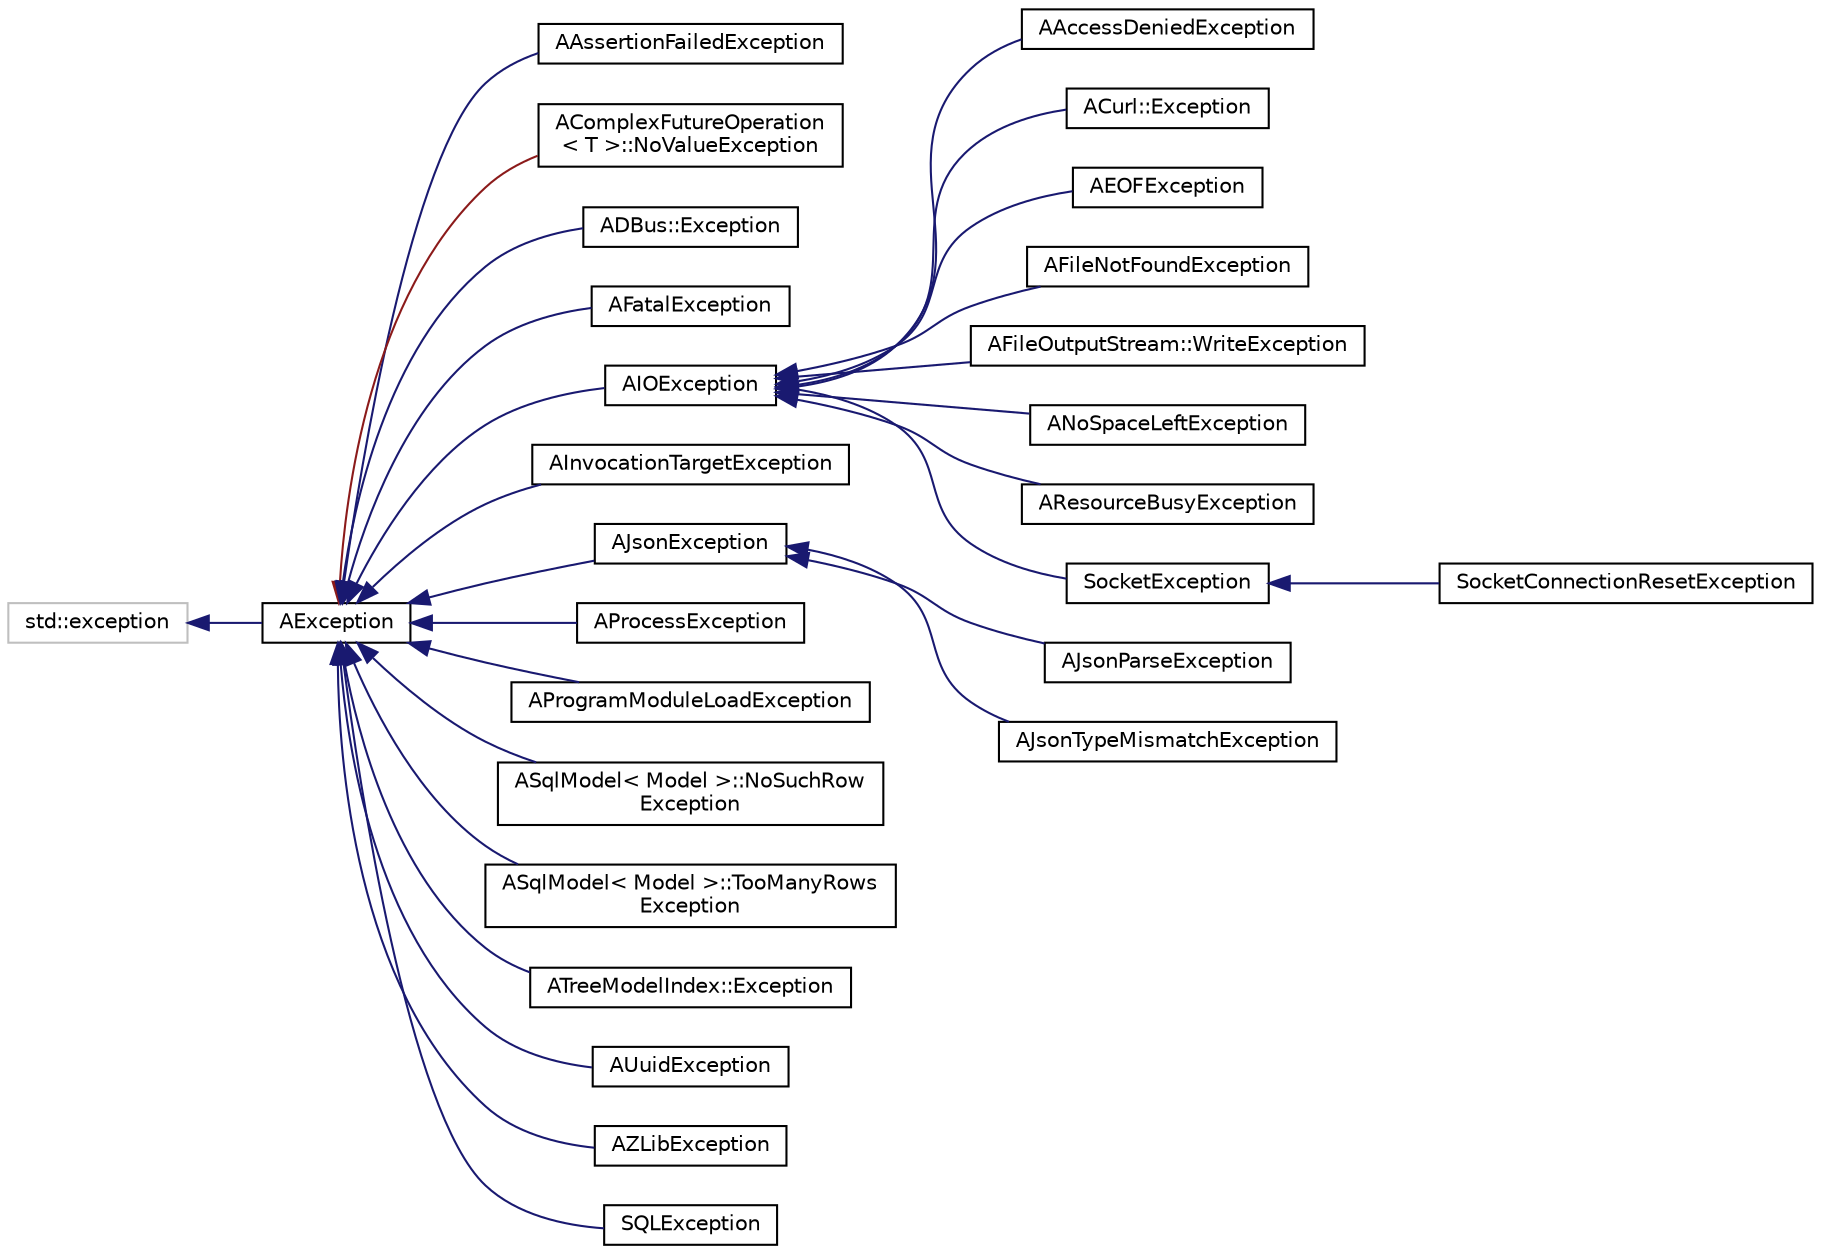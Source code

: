 digraph "Graphical Class Hierarchy"
{
 // LATEX_PDF_SIZE
  edge [fontname="Helvetica",fontsize="10",labelfontname="Helvetica",labelfontsize="10"];
  node [fontname="Helvetica",fontsize="10",shape=record];
  rankdir="LR";
  Node565 [label="std::exception",height=0.2,width=0.4,color="grey75", fillcolor="white", style="filled",tooltip=" "];
  Node565 -> Node0 [dir="back",color="midnightblue",fontsize="10",style="solid",fontname="Helvetica"];
  Node0 [label="AException",height=0.2,width=0.4,color="black", fillcolor="white", style="filled",URL="$classAException.html",tooltip="Abstract AUI exception."];
  Node0 -> Node1 [dir="back",color="midnightblue",fontsize="10",style="solid",fontname="Helvetica"];
  Node1 [label="AAssertionFailedException",height=0.2,width=0.4,color="black", fillcolor="white", style="filled",URL="$classAAssertionFailedException.html",tooltip=" "];
  Node0 -> Node2 [dir="back",color="firebrick4",fontsize="10",style="solid",fontname="Helvetica"];
  Node2 [label="AComplexFutureOperation\l\< T \>::NoValueException",height=0.2,width=0.4,color="black", fillcolor="white", style="filled",URL="$classAComplexFutureOperation_1_1NoValueException.html",tooltip=" "];
  Node0 -> Node3 [dir="back",color="midnightblue",fontsize="10",style="solid",fontname="Helvetica"];
  Node3 [label="ADBus::Exception",height=0.2,width=0.4,color="black", fillcolor="white", style="filled",URL="$classADBus_1_1Exception.html",tooltip="Exception thrown on dbus errors."];
  Node0 -> Node4 [dir="back",color="midnightblue",fontsize="10",style="solid",fontname="Helvetica"];
  Node4 [label="AFatalException",height=0.2,width=0.4,color="black", fillcolor="white", style="filled",URL="$classAFatalException.html",tooltip="An exception that thrown when non-c++ unhandled error occurs (i.e. access violation)."];
  Node0 -> Node5 [dir="back",color="midnightblue",fontsize="10",style="solid",fontname="Helvetica"];
  Node5 [label="AIOException",height=0.2,width=0.4,color="black", fillcolor="white", style="filled",URL="$classAIOException.html",tooltip="Exception caused by input/output stream."];
  Node5 -> Node6 [dir="back",color="midnightblue",fontsize="10",style="solid",fontname="Helvetica"];
  Node6 [label="AAccessDeniedException",height=0.2,width=0.4,color="black", fillcolor="white", style="filled",URL="$classAAccessDeniedException.html",tooltip=" "];
  Node5 -> Node7 [dir="back",color="midnightblue",fontsize="10",style="solid",fontname="Helvetica"];
  Node7 [label="ACurl::Exception",height=0.2,width=0.4,color="black", fillcolor="white", style="filled",URL="$classACurl_1_1Exception.html",tooltip=" "];
  Node5 -> Node8 [dir="back",color="midnightblue",fontsize="10",style="solid",fontname="Helvetica"];
  Node8 [label="AEOFException",height=0.2,width=0.4,color="black", fillcolor="white", style="filled",URL="$classAEOFException.html",tooltip="Thrown when stream has reached end (end of file)."];
  Node5 -> Node9 [dir="back",color="midnightblue",fontsize="10",style="solid",fontname="Helvetica"];
  Node9 [label="AFileNotFoundException",height=0.2,width=0.4,color="black", fillcolor="white", style="filled",URL="$classAFileNotFoundException.html",tooltip=" "];
  Node5 -> Node10 [dir="back",color="midnightblue",fontsize="10",style="solid",fontname="Helvetica"];
  Node10 [label="AFileOutputStream::WriteException",height=0.2,width=0.4,color="black", fillcolor="white", style="filled",URL="$classAFileOutputStream_1_1WriteException.html",tooltip=" "];
  Node5 -> Node11 [dir="back",color="midnightblue",fontsize="10",style="solid",fontname="Helvetica"];
  Node11 [label="ANoSpaceLeftException",height=0.2,width=0.4,color="black", fillcolor="white", style="filled",URL="$classANoSpaceLeftException.html",tooltip=" "];
  Node5 -> Node12 [dir="back",color="midnightblue",fontsize="10",style="solid",fontname="Helvetica"];
  Node12 [label="AResourceBusyException",height=0.2,width=0.4,color="black", fillcolor="white", style="filled",URL="$classAResourceBusyException.html",tooltip=" "];
  Node5 -> Node13 [dir="back",color="midnightblue",fontsize="10",style="solid",fontname="Helvetica"];
  Node13 [label="SocketException",height=0.2,width=0.4,color="black", fillcolor="white", style="filled",URL="$classSocketException.html",tooltip=" "];
  Node13 -> Node14 [dir="back",color="midnightblue",fontsize="10",style="solid",fontname="Helvetica"];
  Node14 [label="SocketConnectionResetException",height=0.2,width=0.4,color="black", fillcolor="white", style="filled",URL="$classSocketConnectionResetException.html",tooltip=" "];
  Node0 -> Node15 [dir="back",color="midnightblue",fontsize="10",style="solid",fontname="Helvetica"];
  Node15 [label="AInvocationTargetException",height=0.2,width=0.4,color="black", fillcolor="white", style="filled",URL="$classAInvocationTargetException.html",tooltip=" "];
  Node0 -> Node16 [dir="back",color="midnightblue",fontsize="10",style="solid",fontname="Helvetica"];
  Node16 [label="AJsonException",height=0.2,width=0.4,color="black", fillcolor="white", style="filled",URL="$classAJsonException.html",tooltip=" "];
  Node16 -> Node17 [dir="back",color="midnightblue",fontsize="10",style="solid",fontname="Helvetica"];
  Node17 [label="AJsonParseException",height=0.2,width=0.4,color="black", fillcolor="white", style="filled",URL="$classAJsonParseException.html",tooltip=" "];
  Node16 -> Node18 [dir="back",color="midnightblue",fontsize="10",style="solid",fontname="Helvetica"];
  Node18 [label="AJsonTypeMismatchException",height=0.2,width=0.4,color="black", fillcolor="white", style="filled",URL="$classAJsonTypeMismatchException.html",tooltip=" "];
  Node0 -> Node19 [dir="back",color="midnightblue",fontsize="10",style="solid",fontname="Helvetica"];
  Node19 [label="AProcessException",height=0.2,width=0.4,color="black", fillcolor="white", style="filled",URL="$classAProcessException.html",tooltip=" "];
  Node0 -> Node20 [dir="back",color="midnightblue",fontsize="10",style="solid",fontname="Helvetica"];
  Node20 [label="AProgramModuleLoadException",height=0.2,width=0.4,color="black", fillcolor="white", style="filled",URL="$classAProgramModuleLoadException.html",tooltip=" "];
  Node0 -> Node21 [dir="back",color="midnightblue",fontsize="10",style="solid",fontname="Helvetica"];
  Node21 [label="ASqlModel\< Model \>::NoSuchRow\lException",height=0.2,width=0.4,color="black", fillcolor="white", style="filled",URL="$classASqlModel_1_1NoSuchRowException.html",tooltip="Thrown when a single row is expected to be received, but the database did not return any rows."];
  Node0 -> Node22 [dir="back",color="midnightblue",fontsize="10",style="solid",fontname="Helvetica"];
  Node22 [label="ASqlModel\< Model \>::TooManyRows\lException",height=0.2,width=0.4,color="black", fillcolor="white", style="filled",URL="$classASqlModel_1_1TooManyRowsException.html",tooltip="Thrown when one row is expected to be received, but the database returned more than one row."];
  Node0 -> Node23 [dir="back",color="midnightblue",fontsize="10",style="solid",fontname="Helvetica"];
  Node23 [label="ATreeModelIndex::Exception",height=0.2,width=0.4,color="black", fillcolor="white", style="filled",URL="$classATreeModelIndex_1_1Exception.html",tooltip=" "];
  Node0 -> Node24 [dir="back",color="midnightblue",fontsize="10",style="solid",fontname="Helvetica"];
  Node24 [label="AUuidException",height=0.2,width=0.4,color="black", fillcolor="white", style="filled",URL="$classAUuidException.html",tooltip=" "];
  Node0 -> Node25 [dir="back",color="midnightblue",fontsize="10",style="solid",fontname="Helvetica"];
  Node25 [label="AZLibException",height=0.2,width=0.4,color="black", fillcolor="white", style="filled",URL="$classAZLibException.html",tooltip=" "];
  Node0 -> Node26 [dir="back",color="midnightblue",fontsize="10",style="solid",fontname="Helvetica"];
  Node26 [label="SQLException",height=0.2,width=0.4,color="black", fillcolor="white", style="filled",URL="$classSQLException.html",tooltip=" "];
}
